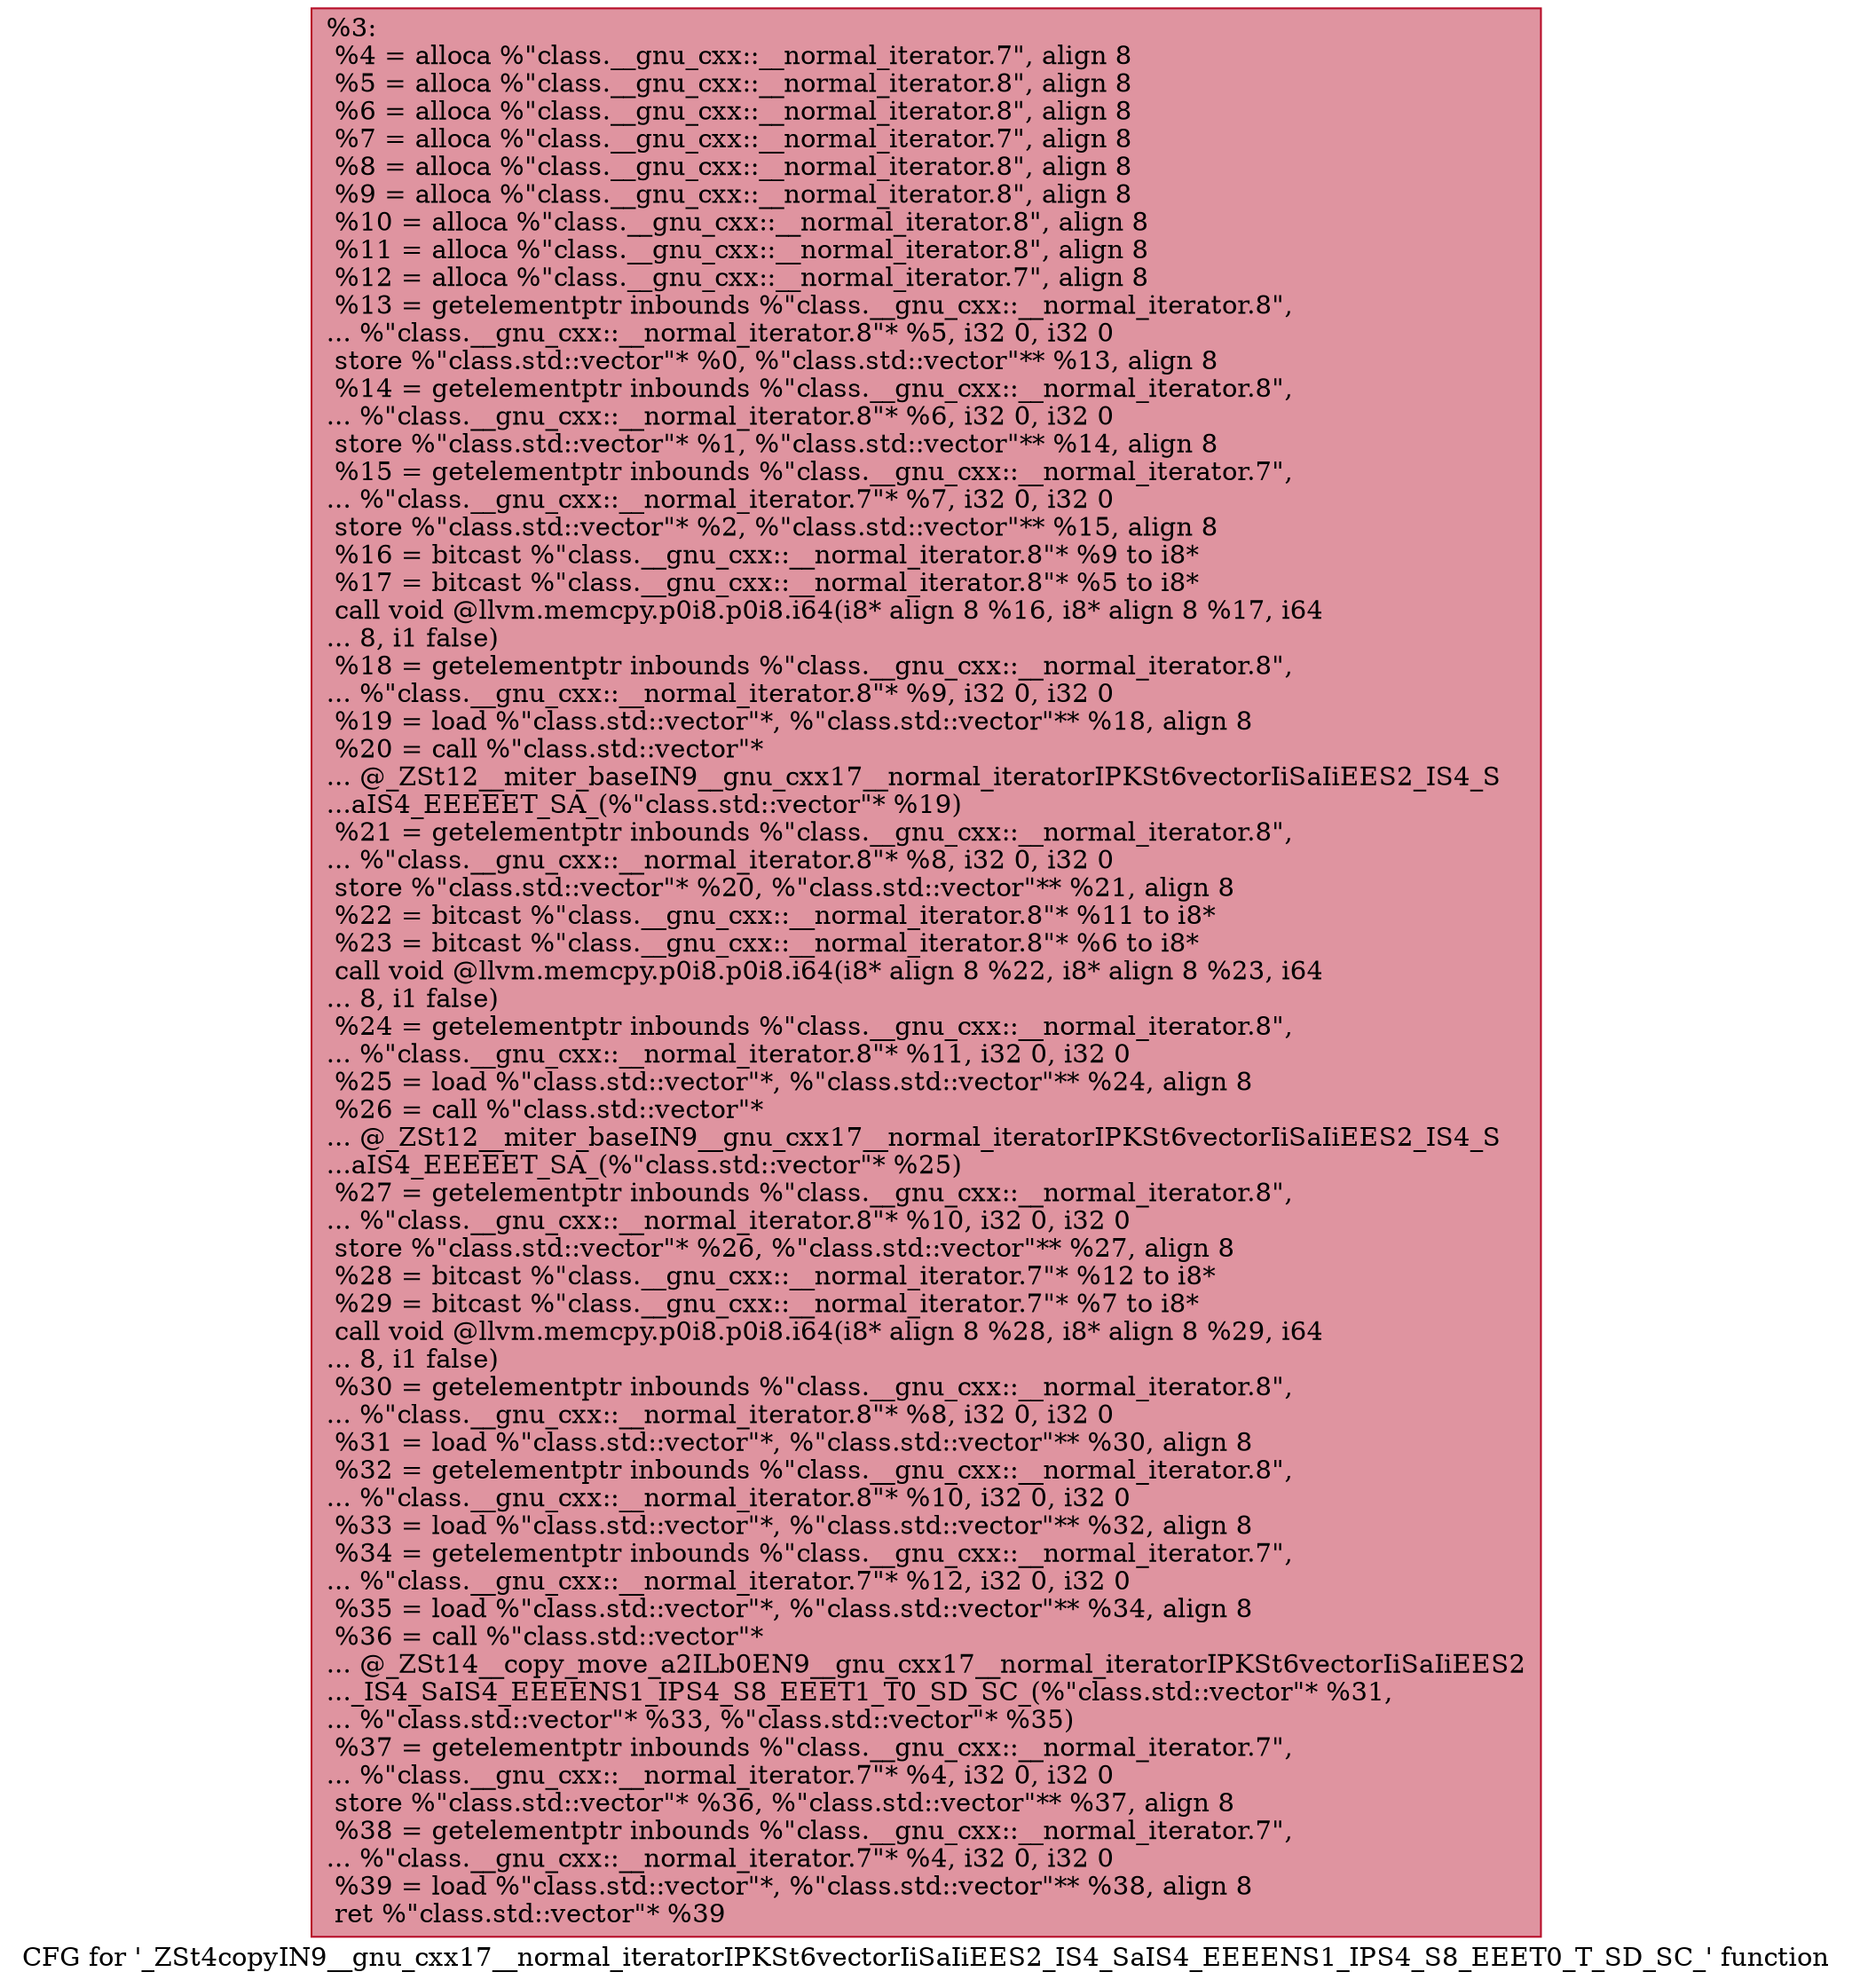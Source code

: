 digraph "CFG for '_ZSt4copyIN9__gnu_cxx17__normal_iteratorIPKSt6vectorIiSaIiEES2_IS4_SaIS4_EEEENS1_IPS4_S8_EEET0_T_SD_SC_' function" {
	label="CFG for '_ZSt4copyIN9__gnu_cxx17__normal_iteratorIPKSt6vectorIiSaIiEES2_IS4_SaIS4_EEEENS1_IPS4_S8_EEET0_T_SD_SC_' function";

	Node0x559aeab38240 [shape=record,color="#b70d28ff", style=filled, fillcolor="#b70d2870",label="{%3:\l  %4 = alloca %\"class.__gnu_cxx::__normal_iterator.7\", align 8\l  %5 = alloca %\"class.__gnu_cxx::__normal_iterator.8\", align 8\l  %6 = alloca %\"class.__gnu_cxx::__normal_iterator.8\", align 8\l  %7 = alloca %\"class.__gnu_cxx::__normal_iterator.7\", align 8\l  %8 = alloca %\"class.__gnu_cxx::__normal_iterator.8\", align 8\l  %9 = alloca %\"class.__gnu_cxx::__normal_iterator.8\", align 8\l  %10 = alloca %\"class.__gnu_cxx::__normal_iterator.8\", align 8\l  %11 = alloca %\"class.__gnu_cxx::__normal_iterator.8\", align 8\l  %12 = alloca %\"class.__gnu_cxx::__normal_iterator.7\", align 8\l  %13 = getelementptr inbounds %\"class.__gnu_cxx::__normal_iterator.8\",\l... %\"class.__gnu_cxx::__normal_iterator.8\"* %5, i32 0, i32 0\l  store %\"class.std::vector\"* %0, %\"class.std::vector\"** %13, align 8\l  %14 = getelementptr inbounds %\"class.__gnu_cxx::__normal_iterator.8\",\l... %\"class.__gnu_cxx::__normal_iterator.8\"* %6, i32 0, i32 0\l  store %\"class.std::vector\"* %1, %\"class.std::vector\"** %14, align 8\l  %15 = getelementptr inbounds %\"class.__gnu_cxx::__normal_iterator.7\",\l... %\"class.__gnu_cxx::__normal_iterator.7\"* %7, i32 0, i32 0\l  store %\"class.std::vector\"* %2, %\"class.std::vector\"** %15, align 8\l  %16 = bitcast %\"class.__gnu_cxx::__normal_iterator.8\"* %9 to i8*\l  %17 = bitcast %\"class.__gnu_cxx::__normal_iterator.8\"* %5 to i8*\l  call void @llvm.memcpy.p0i8.p0i8.i64(i8* align 8 %16, i8* align 8 %17, i64\l... 8, i1 false)\l  %18 = getelementptr inbounds %\"class.__gnu_cxx::__normal_iterator.8\",\l... %\"class.__gnu_cxx::__normal_iterator.8\"* %9, i32 0, i32 0\l  %19 = load %\"class.std::vector\"*, %\"class.std::vector\"** %18, align 8\l  %20 = call %\"class.std::vector\"*\l... @_ZSt12__miter_baseIN9__gnu_cxx17__normal_iteratorIPKSt6vectorIiSaIiEES2_IS4_S\l...aIS4_EEEEET_SA_(%\"class.std::vector\"* %19)\l  %21 = getelementptr inbounds %\"class.__gnu_cxx::__normal_iterator.8\",\l... %\"class.__gnu_cxx::__normal_iterator.8\"* %8, i32 0, i32 0\l  store %\"class.std::vector\"* %20, %\"class.std::vector\"** %21, align 8\l  %22 = bitcast %\"class.__gnu_cxx::__normal_iterator.8\"* %11 to i8*\l  %23 = bitcast %\"class.__gnu_cxx::__normal_iterator.8\"* %6 to i8*\l  call void @llvm.memcpy.p0i8.p0i8.i64(i8* align 8 %22, i8* align 8 %23, i64\l... 8, i1 false)\l  %24 = getelementptr inbounds %\"class.__gnu_cxx::__normal_iterator.8\",\l... %\"class.__gnu_cxx::__normal_iterator.8\"* %11, i32 0, i32 0\l  %25 = load %\"class.std::vector\"*, %\"class.std::vector\"** %24, align 8\l  %26 = call %\"class.std::vector\"*\l... @_ZSt12__miter_baseIN9__gnu_cxx17__normal_iteratorIPKSt6vectorIiSaIiEES2_IS4_S\l...aIS4_EEEEET_SA_(%\"class.std::vector\"* %25)\l  %27 = getelementptr inbounds %\"class.__gnu_cxx::__normal_iterator.8\",\l... %\"class.__gnu_cxx::__normal_iterator.8\"* %10, i32 0, i32 0\l  store %\"class.std::vector\"* %26, %\"class.std::vector\"** %27, align 8\l  %28 = bitcast %\"class.__gnu_cxx::__normal_iterator.7\"* %12 to i8*\l  %29 = bitcast %\"class.__gnu_cxx::__normal_iterator.7\"* %7 to i8*\l  call void @llvm.memcpy.p0i8.p0i8.i64(i8* align 8 %28, i8* align 8 %29, i64\l... 8, i1 false)\l  %30 = getelementptr inbounds %\"class.__gnu_cxx::__normal_iterator.8\",\l... %\"class.__gnu_cxx::__normal_iterator.8\"* %8, i32 0, i32 0\l  %31 = load %\"class.std::vector\"*, %\"class.std::vector\"** %30, align 8\l  %32 = getelementptr inbounds %\"class.__gnu_cxx::__normal_iterator.8\",\l... %\"class.__gnu_cxx::__normal_iterator.8\"* %10, i32 0, i32 0\l  %33 = load %\"class.std::vector\"*, %\"class.std::vector\"** %32, align 8\l  %34 = getelementptr inbounds %\"class.__gnu_cxx::__normal_iterator.7\",\l... %\"class.__gnu_cxx::__normal_iterator.7\"* %12, i32 0, i32 0\l  %35 = load %\"class.std::vector\"*, %\"class.std::vector\"** %34, align 8\l  %36 = call %\"class.std::vector\"*\l... @_ZSt14__copy_move_a2ILb0EN9__gnu_cxx17__normal_iteratorIPKSt6vectorIiSaIiEES2\l..._IS4_SaIS4_EEEENS1_IPS4_S8_EEET1_T0_SD_SC_(%\"class.std::vector\"* %31,\l... %\"class.std::vector\"* %33, %\"class.std::vector\"* %35)\l  %37 = getelementptr inbounds %\"class.__gnu_cxx::__normal_iterator.7\",\l... %\"class.__gnu_cxx::__normal_iterator.7\"* %4, i32 0, i32 0\l  store %\"class.std::vector\"* %36, %\"class.std::vector\"** %37, align 8\l  %38 = getelementptr inbounds %\"class.__gnu_cxx::__normal_iterator.7\",\l... %\"class.__gnu_cxx::__normal_iterator.7\"* %4, i32 0, i32 0\l  %39 = load %\"class.std::vector\"*, %\"class.std::vector\"** %38, align 8\l  ret %\"class.std::vector\"* %39\l}"];
}
